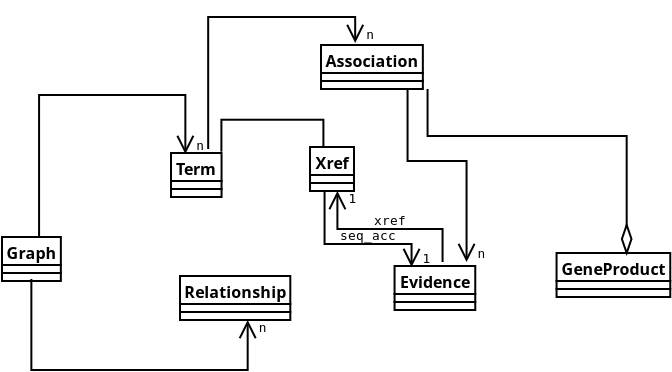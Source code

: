 <?xml version="1.0"?>
<diagram xmlns:dia="http://www.lysator.liu.se/~alla/dia/">
  <diagramdata>
    <attribute name="background">
      <color val="#ffffff"/>
    </attribute>
    <attribute name="paper">
      <composite type="paper">
        <attribute name="name">
          <string>#A4#</string>
        </attribute>
        <attribute name="tmargin">
          <real val="2.82"/>
        </attribute>
        <attribute name="bmargin">
          <real val="2.82"/>
        </attribute>
        <attribute name="lmargin">
          <real val="2.82"/>
        </attribute>
        <attribute name="rmargin">
          <real val="2.82"/>
        </attribute>
        <attribute name="is_portrait">
          <boolean val="true"/>
        </attribute>
        <attribute name="scaling">
          <real val="1"/>
        </attribute>
        <attribute name="fitto">
          <boolean val="false"/>
        </attribute>
      </composite>
    </attribute>
    <attribute name="grid">
      <composite type="grid">
        <attribute name="width_x">
          <real val="1"/>
        </attribute>
        <attribute name="width_y">
          <real val="1"/>
        </attribute>
        <attribute name="visible_x">
          <int val="1"/>
        </attribute>
        <attribute name="visible_y">
          <int val="1"/>
        </attribute>
      </composite>
    </attribute>
    <attribute name="guides">
      <composite type="guides">
        <attribute name="hguides"/>
        <attribute name="vguides"/>
      </composite>
    </attribute>
  </diagramdata>
  <layer name="Background" visible="true">
    <object type="UML - Class" version="0" id="O0">
      <attribute name="obj_pos">
        <point val="10.2,6.8"/>
      </attribute>
      <attribute name="obj_bb">
        <rectangle val="10.15,6.75;13.504,9.05"/>
      </attribute>
      <attribute name="elem_corner">
        <point val="10.2,6.8"/>
      </attribute>
      <attribute name="elem_width">
        <real val="3.254"/>
      </attribute>
      <attribute name="elem_height">
        <real val="2.2"/>
      </attribute>
      <attribute name="name">
        <string>#Term#</string>
      </attribute>
      <attribute name="stereotype">
        <string/>
      </attribute>
      <attribute name="abstract">
        <boolean val="false"/>
      </attribute>
      <attribute name="suppress_attributes">
        <boolean val="false"/>
      </attribute>
      <attribute name="suppress_operations">
        <boolean val="false"/>
      </attribute>
      <attribute name="visible_attributes">
        <boolean val="true"/>
      </attribute>
      <attribute name="visible_operations">
        <boolean val="true"/>
      </attribute>
      <attribute name="attributes"/>
      <attribute name="operations"/>
      <attribute name="template">
        <boolean val="false"/>
      </attribute>
      <attribute name="templates"/>
    </object>
    <object type="UML - Class" version="0" id="O1">
      <attribute name="obj_pos">
        <point val="10.65,12.95"/>
      </attribute>
      <attribute name="obj_bb">
        <rectangle val="10.6,12.9;17.469,15.2"/>
      </attribute>
      <attribute name="elem_corner">
        <point val="10.65,12.95"/>
      </attribute>
      <attribute name="elem_width">
        <real val="6.769"/>
      </attribute>
      <attribute name="elem_height">
        <real val="2.2"/>
      </attribute>
      <attribute name="name">
        <string>#Relationship#</string>
      </attribute>
      <attribute name="stereotype">
        <string/>
      </attribute>
      <attribute name="abstract">
        <boolean val="false"/>
      </attribute>
      <attribute name="suppress_attributes">
        <boolean val="false"/>
      </attribute>
      <attribute name="suppress_operations">
        <boolean val="false"/>
      </attribute>
      <attribute name="visible_attributes">
        <boolean val="true"/>
      </attribute>
      <attribute name="visible_operations">
        <boolean val="true"/>
      </attribute>
      <attribute name="attributes"/>
      <attribute name="operations"/>
      <attribute name="template">
        <boolean val="false"/>
      </attribute>
      <attribute name="templates"/>
    </object>
    <object type="UML - Class" version="0" id="O2">
      <attribute name="obj_pos">
        <point val="1.75,11"/>
      </attribute>
      <attribute name="obj_bb">
        <rectangle val="1.7,10.95;5.509,13.25"/>
      </attribute>
      <attribute name="elem_corner">
        <point val="1.75,11"/>
      </attribute>
      <attribute name="elem_width">
        <real val="3.709"/>
      </attribute>
      <attribute name="elem_height">
        <real val="2.2"/>
      </attribute>
      <attribute name="name">
        <string>#Graph#</string>
      </attribute>
      <attribute name="stereotype">
        <string/>
      </attribute>
      <attribute name="abstract">
        <boolean val="false"/>
      </attribute>
      <attribute name="suppress_attributes">
        <boolean val="false"/>
      </attribute>
      <attribute name="suppress_operations">
        <boolean val="false"/>
      </attribute>
      <attribute name="visible_attributes">
        <boolean val="true"/>
      </attribute>
      <attribute name="visible_operations">
        <boolean val="true"/>
      </attribute>
      <attribute name="attributes"/>
      <attribute name="operations"/>
      <attribute name="template">
        <boolean val="false"/>
      </attribute>
      <attribute name="templates"/>
    </object>
    <object type="UML - Class" version="0" id="O3">
      <attribute name="obj_pos">
        <point val="17.15,6.5"/>
      </attribute>
      <attribute name="obj_bb">
        <rectangle val="17.1,6.45;19.939,8.75"/>
      </attribute>
      <attribute name="elem_corner">
        <point val="17.15,6.5"/>
      </attribute>
      <attribute name="elem_width">
        <real val="2.739"/>
      </attribute>
      <attribute name="elem_height">
        <real val="2.2"/>
      </attribute>
      <attribute name="name">
        <string>#Xref#</string>
      </attribute>
      <attribute name="stereotype">
        <string/>
      </attribute>
      <attribute name="abstract">
        <boolean val="false"/>
      </attribute>
      <attribute name="suppress_attributes">
        <boolean val="false"/>
      </attribute>
      <attribute name="suppress_operations">
        <boolean val="false"/>
      </attribute>
      <attribute name="visible_attributes">
        <boolean val="true"/>
      </attribute>
      <attribute name="visible_operations">
        <boolean val="true"/>
      </attribute>
      <attribute name="attributes"/>
      <attribute name="operations"/>
      <attribute name="template">
        <boolean val="false"/>
      </attribute>
      <attribute name="templates"/>
    </object>
    <object type="UML - Class" version="0" id="O4">
      <attribute name="obj_pos">
        <point val="17.7,1.4"/>
      </attribute>
      <attribute name="obj_bb">
        <rectangle val="17.65,1.35;24.186,3.65"/>
      </attribute>
      <attribute name="elem_corner">
        <point val="17.7,1.4"/>
      </attribute>
      <attribute name="elem_width">
        <real val="6.436"/>
      </attribute>
      <attribute name="elem_height">
        <real val="2.2"/>
      </attribute>
      <attribute name="name">
        <string>#Association#</string>
      </attribute>
      <attribute name="stereotype">
        <string/>
      </attribute>
      <attribute name="abstract">
        <boolean val="false"/>
      </attribute>
      <attribute name="suppress_attributes">
        <boolean val="false"/>
      </attribute>
      <attribute name="suppress_operations">
        <boolean val="false"/>
      </attribute>
      <attribute name="visible_attributes">
        <boolean val="true"/>
      </attribute>
      <attribute name="visible_operations">
        <boolean val="true"/>
      </attribute>
      <attribute name="attributes"/>
      <attribute name="operations"/>
      <attribute name="template">
        <boolean val="false"/>
      </attribute>
      <attribute name="templates"/>
    </object>
    <object type="UML - Class" version="0" id="O5">
      <attribute name="obj_pos">
        <point val="21.378,12.45"/>
      </attribute>
      <attribute name="obj_bb">
        <rectangle val="21.328,12.4;26.591,14.7"/>
      </attribute>
      <attribute name="elem_corner">
        <point val="21.378,12.45"/>
      </attribute>
      <attribute name="elem_width">
        <real val="5.163"/>
      </attribute>
      <attribute name="elem_height">
        <real val="2.2"/>
      </attribute>
      <attribute name="name">
        <string>#Evidence#</string>
      </attribute>
      <attribute name="stereotype">
        <string/>
      </attribute>
      <attribute name="abstract">
        <boolean val="false"/>
      </attribute>
      <attribute name="suppress_attributes">
        <boolean val="false"/>
      </attribute>
      <attribute name="suppress_operations">
        <boolean val="false"/>
      </attribute>
      <attribute name="visible_attributes">
        <boolean val="true"/>
      </attribute>
      <attribute name="visible_operations">
        <boolean val="true"/>
      </attribute>
      <attribute name="attributes"/>
      <attribute name="operations"/>
      <attribute name="template">
        <boolean val="false"/>
      </attribute>
      <attribute name="templates"/>
    </object>
    <object type="UML - Class" version="0" id="O6">
      <attribute name="obj_pos">
        <point val="29.478,11.8"/>
      </attribute>
      <attribute name="obj_bb">
        <rectangle val="29.428,11.75;36.54,14.05"/>
      </attribute>
      <attribute name="elem_corner">
        <point val="29.478,11.8"/>
      </attribute>
      <attribute name="elem_width">
        <real val="7.011"/>
      </attribute>
      <attribute name="elem_height">
        <real val="2.2"/>
      </attribute>
      <attribute name="name">
        <string>#GeneProduct#</string>
      </attribute>
      <attribute name="stereotype">
        <string/>
      </attribute>
      <attribute name="abstract">
        <boolean val="false"/>
      </attribute>
      <attribute name="suppress_attributes">
        <boolean val="false"/>
      </attribute>
      <attribute name="suppress_operations">
        <boolean val="false"/>
      </attribute>
      <attribute name="visible_attributes">
        <boolean val="true"/>
      </attribute>
      <attribute name="visible_operations">
        <boolean val="true"/>
      </attribute>
      <attribute name="attributes"/>
      <attribute name="operations"/>
      <attribute name="template">
        <boolean val="false"/>
      </attribute>
      <attribute name="templates"/>
    </object>
    <object type="UML - Association" version="0" id="O7">
      <attribute name="obj_pos">
        <point val="23.778,12.25"/>
      </attribute>
      <attribute name="obj_bb">
        <rectangle val="17.07,7.25;25.228,13.85"/>
      </attribute>
      <attribute name="orth_points">
        <point val="23.778,12.25"/>
        <point val="23.778,10.6"/>
        <point val="18.52,10.6"/>
        <point val="18.52,8.7"/>
      </attribute>
      <attribute name="orth_orient">
        <enum val="1"/>
        <enum val="0"/>
        <enum val="1"/>
      </attribute>
      <attribute name="name">
        <string>#xref#</string>
      </attribute>
      <attribute name="direction">
        <enum val="0"/>
      </attribute>
      <attribute name="ends">
        <composite>
          <attribute name="role">
            <string/>
          </attribute>
          <attribute name="multiplicity">
            <string/>
          </attribute>
          <attribute name="arrow">
            <boolean val="false"/>
          </attribute>
          <attribute name="aggregate">
            <enum val="0"/>
          </attribute>
        </composite>
        <composite>
          <attribute name="role">
            <string/>
          </attribute>
          <attribute name="multiplicity">
            <string>#1#</string>
          </attribute>
          <attribute name="arrow">
            <boolean val="true"/>
          </attribute>
          <attribute name="aggregate">
            <enum val="0"/>
          </attribute>
        </composite>
      </attribute>
      <connections>
        <connection handle="1" to="O3" connection="6"/>
      </connections>
    </object>
    <object type="UML - Association" version="0" id="O8">
      <attribute name="obj_pos">
        <point val="17.878,8.75"/>
      </attribute>
      <attribute name="obj_bb">
        <rectangle val="16.428,7.3;23.678,13.95"/>
      </attribute>
      <attribute name="orth_points">
        <point val="17.878,8.75"/>
        <point val="17.878,11.35"/>
        <point val="22.228,11.35"/>
        <point val="22.228,12.5"/>
      </attribute>
      <attribute name="orth_orient">
        <enum val="1"/>
        <enum val="0"/>
        <enum val="1"/>
      </attribute>
      <attribute name="name">
        <string>#seq_acc#</string>
      </attribute>
      <attribute name="direction">
        <enum val="0"/>
      </attribute>
      <attribute name="ends">
        <composite>
          <attribute name="role">
            <string/>
          </attribute>
          <attribute name="multiplicity">
            <string/>
          </attribute>
          <attribute name="arrow">
            <boolean val="false"/>
          </attribute>
          <attribute name="aggregate">
            <enum val="0"/>
          </attribute>
        </composite>
        <composite>
          <attribute name="role">
            <string/>
          </attribute>
          <attribute name="multiplicity">
            <string>#1#</string>
          </attribute>
          <attribute name="arrow">
            <boolean val="true"/>
          </attribute>
          <attribute name="aggregate">
            <enum val="0"/>
          </attribute>
        </composite>
      </attribute>
    </object>
    <object type="UML - Association" version="0" id="O9">
      <attribute name="obj_pos">
        <point val="23.028,3.6"/>
      </attribute>
      <attribute name="obj_bb">
        <rectangle val="21.578,2.15;34.434,13.4"/>
      </attribute>
      <attribute name="orth_points">
        <point val="23.028,3.6"/>
        <point val="23.028,5.95"/>
        <point val="32.984,5.95"/>
        <point val="32.984,11.8"/>
      </attribute>
      <attribute name="orth_orient">
        <enum val="1"/>
        <enum val="0"/>
        <enum val="1"/>
      </attribute>
      <attribute name="name">
        <string/>
      </attribute>
      <attribute name="direction">
        <enum val="0"/>
      </attribute>
      <attribute name="ends">
        <composite>
          <attribute name="role">
            <string/>
          </attribute>
          <attribute name="multiplicity">
            <string/>
          </attribute>
          <attribute name="arrow">
            <boolean val="false"/>
          </attribute>
          <attribute name="aggregate">
            <enum val="0"/>
          </attribute>
        </composite>
        <composite>
          <attribute name="role">
            <string/>
          </attribute>
          <attribute name="multiplicity">
            <string/>
          </attribute>
          <attribute name="arrow">
            <boolean val="false"/>
          </attribute>
          <attribute name="aggregate">
            <enum val="1"/>
          </attribute>
        </composite>
      </attribute>
      <connections>
        <connection handle="1" to="O6" connection="1"/>
      </connections>
    </object>
    <object type="UML - Association" version="0" id="O10">
      <attribute name="obj_pos">
        <point val="22.028,3.6"/>
      </attribute>
      <attribute name="obj_bb">
        <rectangle val="20.578,2.15;26.428,13.7"/>
      </attribute>
      <attribute name="orth_points">
        <point val="22.028,3.6"/>
        <point val="22.028,7.2"/>
        <point val="24.978,7.2"/>
        <point val="24.978,12.25"/>
      </attribute>
      <attribute name="orth_orient">
        <enum val="1"/>
        <enum val="0"/>
        <enum val="1"/>
      </attribute>
      <attribute name="name">
        <string/>
      </attribute>
      <attribute name="direction">
        <enum val="0"/>
      </attribute>
      <attribute name="ends">
        <composite>
          <attribute name="role">
            <string/>
          </attribute>
          <attribute name="multiplicity">
            <string/>
          </attribute>
          <attribute name="arrow">
            <boolean val="false"/>
          </attribute>
          <attribute name="aggregate">
            <enum val="0"/>
          </attribute>
        </composite>
        <composite>
          <attribute name="role">
            <string/>
          </attribute>
          <attribute name="multiplicity">
            <string>#n#</string>
          </attribute>
          <attribute name="arrow">
            <boolean val="true"/>
          </attribute>
          <attribute name="aggregate">
            <enum val="0"/>
          </attribute>
        </composite>
      </attribute>
    </object>
    <object type="UML - Association" version="0" id="O11">
      <attribute name="obj_pos">
        <point val="12.059,6.6"/>
      </attribute>
      <attribute name="obj_bb">
        <rectangle val="10.609,-1.45;20.859,8.2"/>
      </attribute>
      <attribute name="orth_points">
        <point val="12.059,6.6"/>
        <point val="12.059,0"/>
        <point val="19.409,0"/>
        <point val="19.409,1.3"/>
      </attribute>
      <attribute name="orth_orient">
        <enum val="1"/>
        <enum val="0"/>
        <enum val="1"/>
      </attribute>
      <attribute name="name">
        <string/>
      </attribute>
      <attribute name="direction">
        <enum val="0"/>
      </attribute>
      <attribute name="ends">
        <composite>
          <attribute name="role">
            <string/>
          </attribute>
          <attribute name="multiplicity">
            <string/>
          </attribute>
          <attribute name="arrow">
            <boolean val="false"/>
          </attribute>
          <attribute name="aggregate">
            <enum val="0"/>
          </attribute>
        </composite>
        <composite>
          <attribute name="role">
            <string/>
          </attribute>
          <attribute name="multiplicity">
            <string>#n#</string>
          </attribute>
          <attribute name="arrow">
            <boolean val="true"/>
          </attribute>
          <attribute name="aggregate">
            <enum val="0"/>
          </attribute>
        </composite>
      </attribute>
    </object>
    <object type="UML - Association" version="0" id="O12">
      <attribute name="obj_pos">
        <point val="3.604,11"/>
      </attribute>
      <attribute name="obj_bb">
        <rectangle val="2.154,2.45;12.368,12.6"/>
      </attribute>
      <attribute name="orth_points">
        <point val="3.604,11"/>
        <point val="3.604,3.9"/>
        <point val="10.918,3.9"/>
        <point val="10.918,6.85"/>
      </attribute>
      <attribute name="orth_orient">
        <enum val="1"/>
        <enum val="0"/>
        <enum val="1"/>
      </attribute>
      <attribute name="name">
        <string/>
      </attribute>
      <attribute name="direction">
        <enum val="0"/>
      </attribute>
      <attribute name="ends">
        <composite>
          <attribute name="role">
            <string/>
          </attribute>
          <attribute name="multiplicity">
            <string/>
          </attribute>
          <attribute name="arrow">
            <boolean val="false"/>
          </attribute>
          <attribute name="aggregate">
            <enum val="0"/>
          </attribute>
        </composite>
        <composite>
          <attribute name="role">
            <string/>
          </attribute>
          <attribute name="multiplicity">
            <string>#n#</string>
          </attribute>
          <attribute name="arrow">
            <boolean val="true"/>
          </attribute>
          <attribute name="aggregate">
            <enum val="0"/>
          </attribute>
        </composite>
      </attribute>
      <connections>
        <connection handle="0" to="O2" connection="1"/>
      </connections>
    </object>
    <object type="UML - Association" version="0" id="O13">
      <attribute name="obj_pos">
        <point val="3.218,13.1"/>
      </attribute>
      <attribute name="obj_bb">
        <rectangle val="1.768,11.65;15.485,19.1"/>
      </attribute>
      <attribute name="orth_points">
        <point val="3.218,13.1"/>
        <point val="3.218,17.65"/>
        <point val="14.034,17.65"/>
        <point val="14.034,15.15"/>
      </attribute>
      <attribute name="orth_orient">
        <enum val="1"/>
        <enum val="0"/>
        <enum val="1"/>
      </attribute>
      <attribute name="name">
        <string/>
      </attribute>
      <attribute name="direction">
        <enum val="0"/>
      </attribute>
      <attribute name="ends">
        <composite>
          <attribute name="role">
            <string/>
          </attribute>
          <attribute name="multiplicity">
            <string/>
          </attribute>
          <attribute name="arrow">
            <boolean val="false"/>
          </attribute>
          <attribute name="aggregate">
            <enum val="0"/>
          </attribute>
        </composite>
        <composite>
          <attribute name="role">
            <string/>
          </attribute>
          <attribute name="multiplicity">
            <string>#n#</string>
          </attribute>
          <attribute name="arrow">
            <boolean val="true"/>
          </attribute>
          <attribute name="aggregate">
            <enum val="0"/>
          </attribute>
        </composite>
      </attribute>
      <connections>
        <connection handle="1" to="O1" connection="6"/>
      </connections>
    </object>
    <object type="UML - Association" version="0" id="O14">
      <attribute name="obj_pos">
        <point val="12.72,6.736"/>
      </attribute>
      <attribute name="obj_bb">
        <rectangle val="11.27,3.686;19.27,8.336"/>
      </attribute>
      <attribute name="orth_points">
        <point val="12.72,6.736"/>
        <point val="12.72,5.136"/>
        <point val="17.82,5.136"/>
        <point val="17.82,6.486"/>
      </attribute>
      <attribute name="orth_orient">
        <enum val="1"/>
        <enum val="0"/>
        <enum val="1"/>
      </attribute>
      <attribute name="name">
        <string/>
      </attribute>
      <attribute name="direction">
        <enum val="0"/>
      </attribute>
      <attribute name="ends">
        <composite>
          <attribute name="role">
            <string/>
          </attribute>
          <attribute name="multiplicity">
            <string/>
          </attribute>
          <attribute name="arrow">
            <boolean val="false"/>
          </attribute>
          <attribute name="aggregate">
            <enum val="0"/>
          </attribute>
        </composite>
        <composite>
          <attribute name="role">
            <string/>
          </attribute>
          <attribute name="multiplicity">
            <string/>
          </attribute>
          <attribute name="arrow">
            <boolean val="false"/>
          </attribute>
          <attribute name="aggregate">
            <enum val="0"/>
          </attribute>
        </composite>
      </attribute>
    </object>
  </layer>
</diagram>
